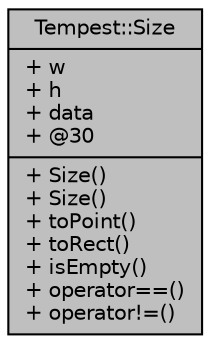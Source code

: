 digraph "Tempest::Size"
{
  edge [fontname="Helvetica",fontsize="10",labelfontname="Helvetica",labelfontsize="10"];
  node [fontname="Helvetica",fontsize="10",shape=record];
  Node1 [label="{Tempest::Size\n|+ w\l+ h\l+ data\l+ @30\l|+ Size()\l+ Size()\l+ toPoint()\l+ toRect()\l+ isEmpty()\l+ operator==()\l+ operator!=()\l}",height=0.2,width=0.4,color="black", fillcolor="grey75", style="filled", fontcolor="black"];
}

